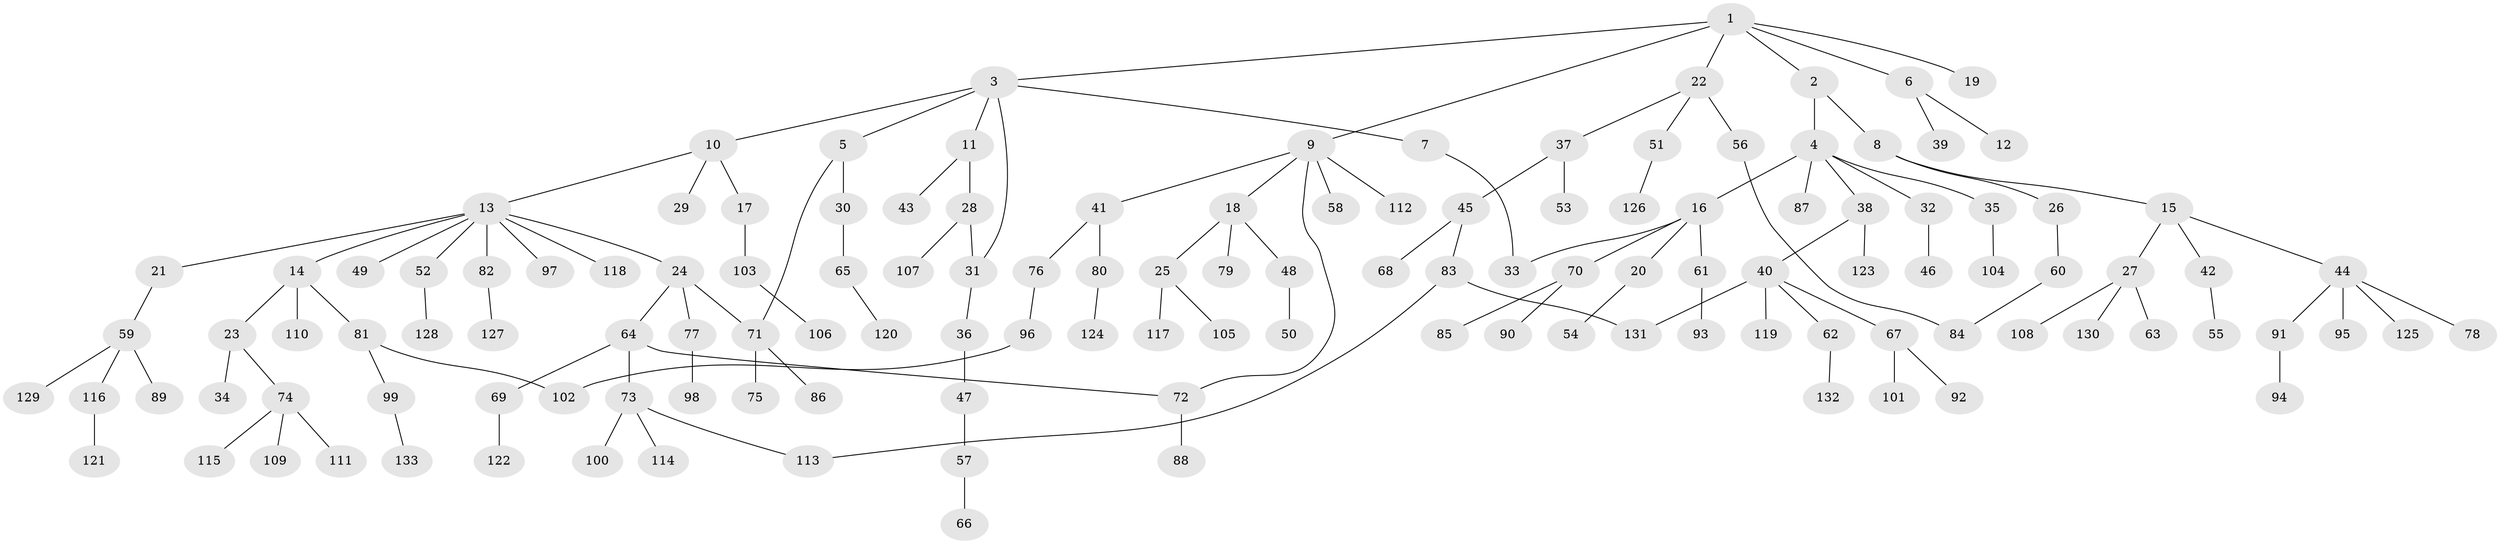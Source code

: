 // coarse degree distribution, {7: 0.0449438202247191, 2: 0.16853932584269662, 3: 0.10112359550561797, 9: 0.011235955056179775, 4: 0.07865168539325842, 5: 0.033707865168539325, 1: 0.550561797752809, 6: 0.011235955056179775}
// Generated by graph-tools (version 1.1) at 2025/41/03/06/25 10:41:30]
// undirected, 133 vertices, 140 edges
graph export_dot {
graph [start="1"]
  node [color=gray90,style=filled];
  1;
  2;
  3;
  4;
  5;
  6;
  7;
  8;
  9;
  10;
  11;
  12;
  13;
  14;
  15;
  16;
  17;
  18;
  19;
  20;
  21;
  22;
  23;
  24;
  25;
  26;
  27;
  28;
  29;
  30;
  31;
  32;
  33;
  34;
  35;
  36;
  37;
  38;
  39;
  40;
  41;
  42;
  43;
  44;
  45;
  46;
  47;
  48;
  49;
  50;
  51;
  52;
  53;
  54;
  55;
  56;
  57;
  58;
  59;
  60;
  61;
  62;
  63;
  64;
  65;
  66;
  67;
  68;
  69;
  70;
  71;
  72;
  73;
  74;
  75;
  76;
  77;
  78;
  79;
  80;
  81;
  82;
  83;
  84;
  85;
  86;
  87;
  88;
  89;
  90;
  91;
  92;
  93;
  94;
  95;
  96;
  97;
  98;
  99;
  100;
  101;
  102;
  103;
  104;
  105;
  106;
  107;
  108;
  109;
  110;
  111;
  112;
  113;
  114;
  115;
  116;
  117;
  118;
  119;
  120;
  121;
  122;
  123;
  124;
  125;
  126;
  127;
  128;
  129;
  130;
  131;
  132;
  133;
  1 -- 2;
  1 -- 3;
  1 -- 6;
  1 -- 9;
  1 -- 19;
  1 -- 22;
  2 -- 4;
  2 -- 8;
  3 -- 5;
  3 -- 7;
  3 -- 10;
  3 -- 11;
  3 -- 31;
  4 -- 16;
  4 -- 32;
  4 -- 35;
  4 -- 38;
  4 -- 87;
  5 -- 30;
  5 -- 71;
  6 -- 12;
  6 -- 39;
  7 -- 33;
  8 -- 15;
  8 -- 26;
  9 -- 18;
  9 -- 41;
  9 -- 58;
  9 -- 112;
  9 -- 72;
  10 -- 13;
  10 -- 17;
  10 -- 29;
  11 -- 28;
  11 -- 43;
  13 -- 14;
  13 -- 21;
  13 -- 24;
  13 -- 49;
  13 -- 52;
  13 -- 82;
  13 -- 97;
  13 -- 118;
  14 -- 23;
  14 -- 81;
  14 -- 110;
  15 -- 27;
  15 -- 42;
  15 -- 44;
  16 -- 20;
  16 -- 33;
  16 -- 61;
  16 -- 70;
  17 -- 103;
  18 -- 25;
  18 -- 48;
  18 -- 79;
  20 -- 54;
  21 -- 59;
  22 -- 37;
  22 -- 51;
  22 -- 56;
  23 -- 34;
  23 -- 74;
  24 -- 64;
  24 -- 77;
  24 -- 71;
  25 -- 105;
  25 -- 117;
  26 -- 60;
  27 -- 63;
  27 -- 108;
  27 -- 130;
  28 -- 107;
  28 -- 31;
  30 -- 65;
  31 -- 36;
  32 -- 46;
  35 -- 104;
  36 -- 47;
  37 -- 45;
  37 -- 53;
  38 -- 40;
  38 -- 123;
  40 -- 62;
  40 -- 67;
  40 -- 119;
  40 -- 131;
  41 -- 76;
  41 -- 80;
  42 -- 55;
  44 -- 78;
  44 -- 91;
  44 -- 95;
  44 -- 125;
  45 -- 68;
  45 -- 83;
  47 -- 57;
  48 -- 50;
  51 -- 126;
  52 -- 128;
  56 -- 84;
  57 -- 66;
  59 -- 89;
  59 -- 116;
  59 -- 129;
  60 -- 84;
  61 -- 93;
  62 -- 132;
  64 -- 69;
  64 -- 72;
  64 -- 73;
  65 -- 120;
  67 -- 92;
  67 -- 101;
  69 -- 122;
  70 -- 85;
  70 -- 90;
  71 -- 75;
  71 -- 86;
  72 -- 88;
  73 -- 100;
  73 -- 113;
  73 -- 114;
  74 -- 109;
  74 -- 111;
  74 -- 115;
  76 -- 96;
  77 -- 98;
  80 -- 124;
  81 -- 99;
  81 -- 102;
  82 -- 127;
  83 -- 131;
  83 -- 113;
  91 -- 94;
  96 -- 102;
  99 -- 133;
  103 -- 106;
  116 -- 121;
}
